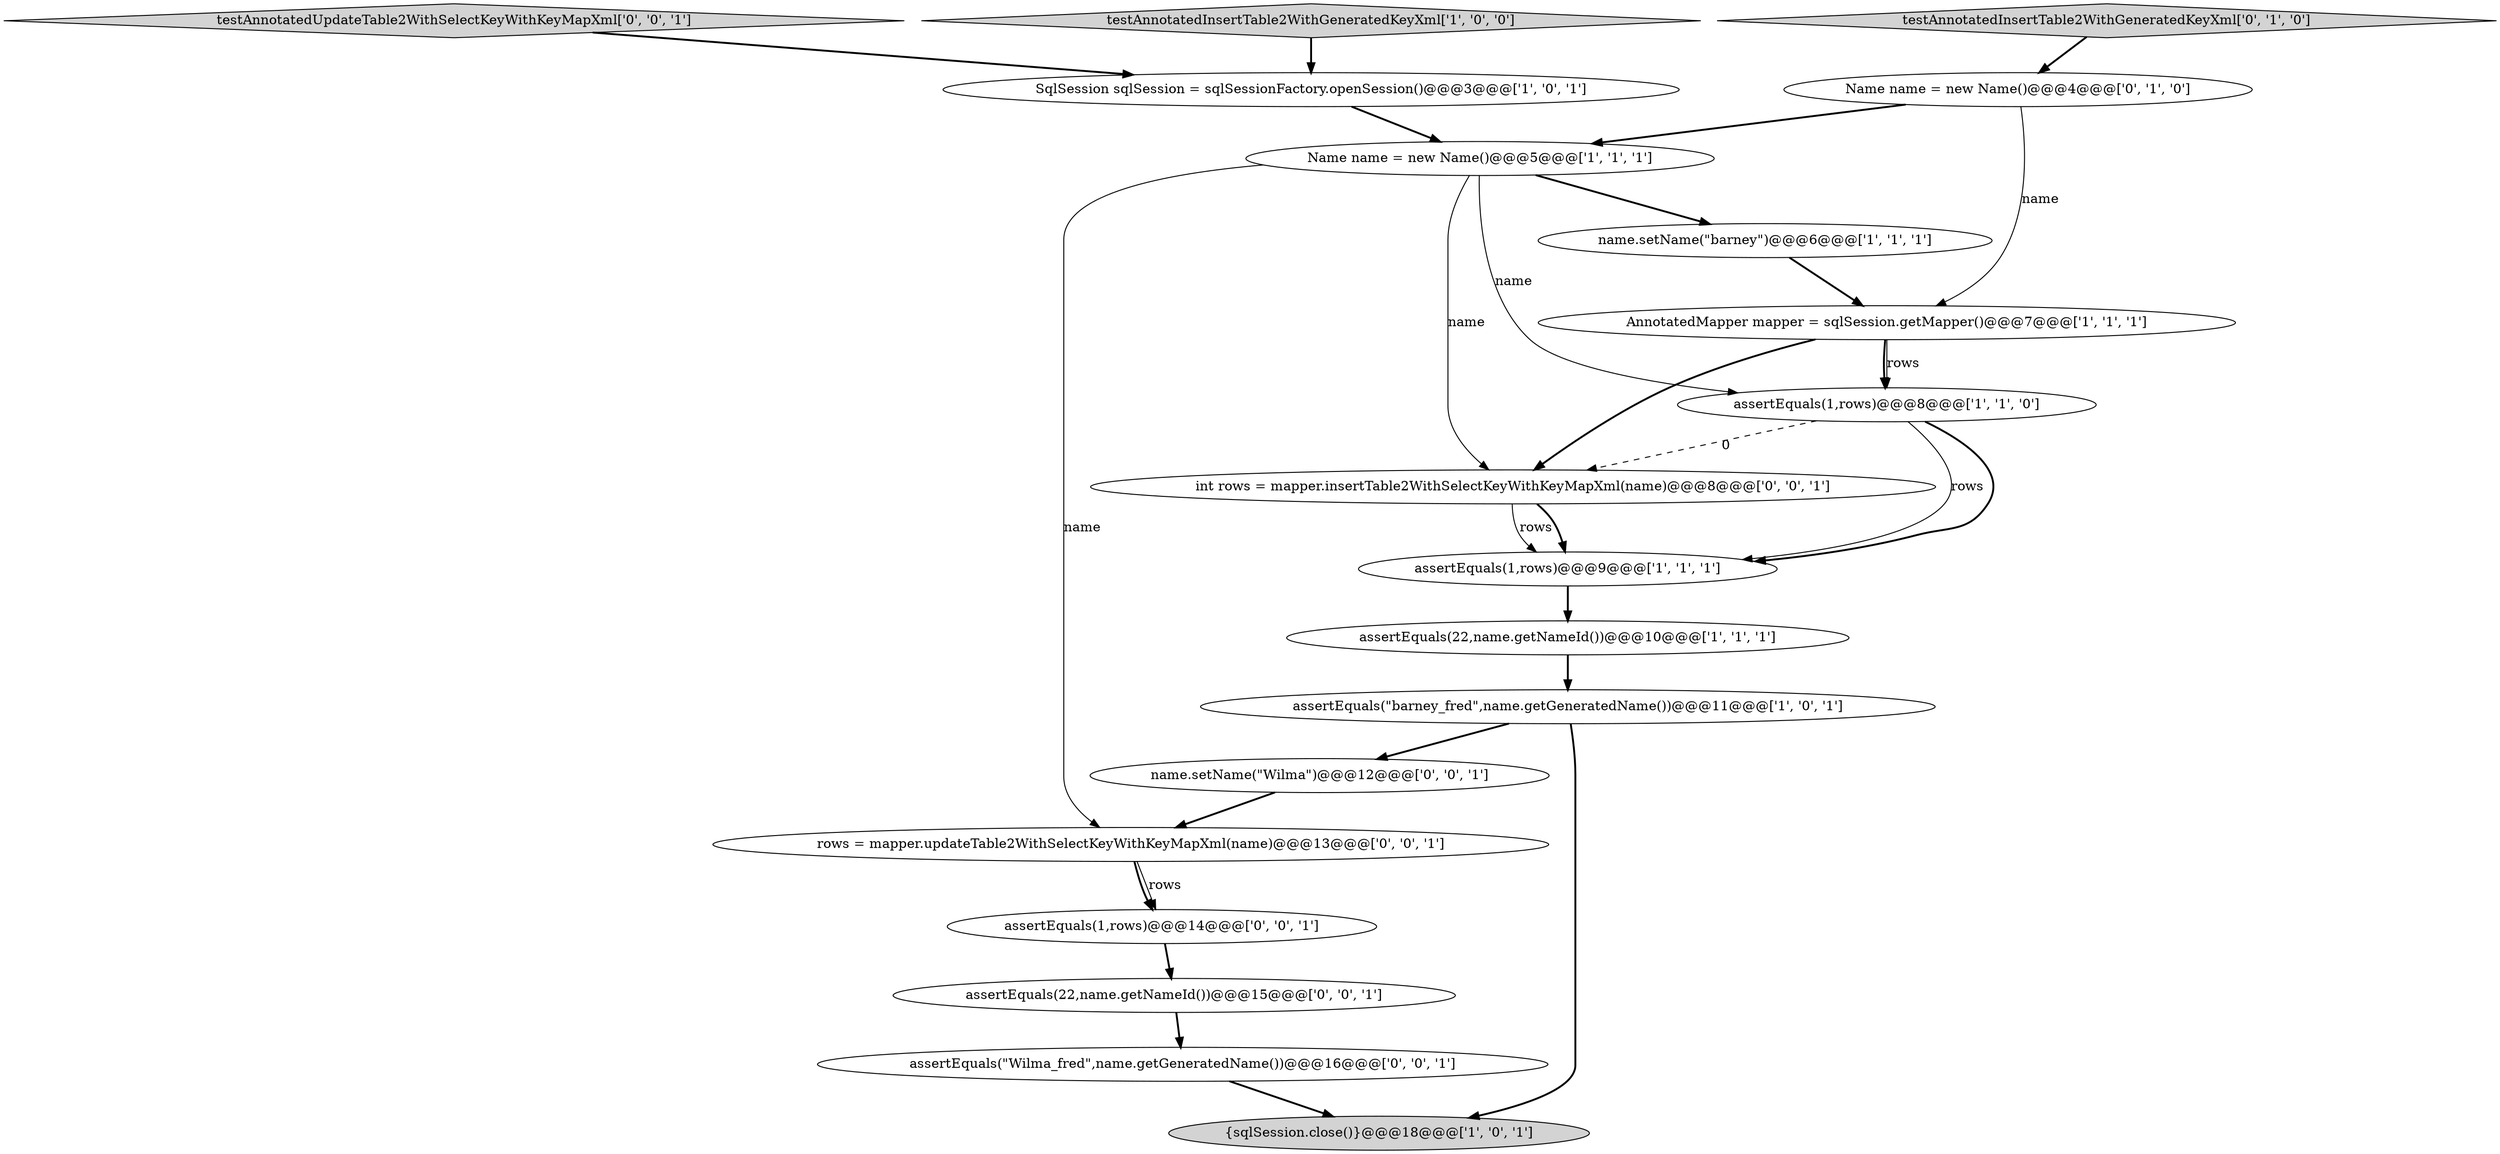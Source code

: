 digraph {
17 [style = filled, label = "testAnnotatedUpdateTable2WithSelectKeyWithKeyMapXml['0', '0', '1']", fillcolor = lightgray, shape = diamond image = "AAA0AAABBB3BBB"];
6 [style = filled, label = "name.setName(\"barney\")@@@6@@@['1', '1', '1']", fillcolor = white, shape = ellipse image = "AAA0AAABBB1BBB"];
3 [style = filled, label = "AnnotatedMapper mapper = sqlSession.getMapper()@@@7@@@['1', '1', '1']", fillcolor = white, shape = ellipse image = "AAA0AAABBB1BBB"];
11 [style = filled, label = "testAnnotatedInsertTable2WithGeneratedKeyXml['0', '1', '0']", fillcolor = lightgray, shape = diamond image = "AAA0AAABBB2BBB"];
16 [style = filled, label = "assertEquals(22,name.getNameId())@@@15@@@['0', '0', '1']", fillcolor = white, shape = ellipse image = "AAA0AAABBB3BBB"];
2 [style = filled, label = "assertEquals(22,name.getNameId())@@@10@@@['1', '1', '1']", fillcolor = white, shape = ellipse image = "AAA0AAABBB1BBB"];
9 [style = filled, label = "assertEquals(\"barney_fred\",name.getGeneratedName())@@@11@@@['1', '0', '1']", fillcolor = white, shape = ellipse image = "AAA0AAABBB1BBB"];
14 [style = filled, label = "assertEquals(\"Wilma_fred\",name.getGeneratedName())@@@16@@@['0', '0', '1']", fillcolor = white, shape = ellipse image = "AAA0AAABBB3BBB"];
13 [style = filled, label = "assertEquals(1,rows)@@@14@@@['0', '0', '1']", fillcolor = white, shape = ellipse image = "AAA0AAABBB3BBB"];
0 [style = filled, label = "SqlSession sqlSession = sqlSessionFactory.openSession()@@@3@@@['1', '0', '1']", fillcolor = white, shape = ellipse image = "AAA0AAABBB1BBB"];
1 [style = filled, label = "{sqlSession.close()}@@@18@@@['1', '0', '1']", fillcolor = lightgray, shape = ellipse image = "AAA0AAABBB1BBB"];
12 [style = filled, label = "name.setName(\"Wilma\")@@@12@@@['0', '0', '1']", fillcolor = white, shape = ellipse image = "AAA0AAABBB3BBB"];
18 [style = filled, label = "rows = mapper.updateTable2WithSelectKeyWithKeyMapXml(name)@@@13@@@['0', '0', '1']", fillcolor = white, shape = ellipse image = "AAA0AAABBB3BBB"];
10 [style = filled, label = "Name name = new Name()@@@4@@@['0', '1', '0']", fillcolor = white, shape = ellipse image = "AAA0AAABBB2BBB"];
4 [style = filled, label = "assertEquals(1,rows)@@@9@@@['1', '1', '1']", fillcolor = white, shape = ellipse image = "AAA0AAABBB1BBB"];
15 [style = filled, label = "int rows = mapper.insertTable2WithSelectKeyWithKeyMapXml(name)@@@8@@@['0', '0', '1']", fillcolor = white, shape = ellipse image = "AAA0AAABBB3BBB"];
8 [style = filled, label = "assertEquals(1,rows)@@@8@@@['1', '1', '0']", fillcolor = white, shape = ellipse image = "AAA0AAABBB1BBB"];
5 [style = filled, label = "testAnnotatedInsertTable2WithGeneratedKeyXml['1', '0', '0']", fillcolor = lightgray, shape = diamond image = "AAA0AAABBB1BBB"];
7 [style = filled, label = "Name name = new Name()@@@5@@@['1', '1', '1']", fillcolor = white, shape = ellipse image = "AAA0AAABBB1BBB"];
6->3 [style = bold, label=""];
8->4 [style = solid, label="rows"];
7->15 [style = solid, label="name"];
8->15 [style = dashed, label="0"];
7->18 [style = solid, label="name"];
3->15 [style = bold, label=""];
4->2 [style = bold, label=""];
2->9 [style = bold, label=""];
10->7 [style = bold, label=""];
13->16 [style = bold, label=""];
10->3 [style = solid, label="name"];
14->1 [style = bold, label=""];
0->7 [style = bold, label=""];
18->13 [style = solid, label="rows"];
17->0 [style = bold, label=""];
5->0 [style = bold, label=""];
11->10 [style = bold, label=""];
3->8 [style = bold, label=""];
15->4 [style = solid, label="rows"];
7->6 [style = bold, label=""];
12->18 [style = bold, label=""];
15->4 [style = bold, label=""];
18->13 [style = bold, label=""];
3->8 [style = solid, label="rows"];
16->14 [style = bold, label=""];
9->12 [style = bold, label=""];
8->4 [style = bold, label=""];
9->1 [style = bold, label=""];
7->8 [style = solid, label="name"];
}
